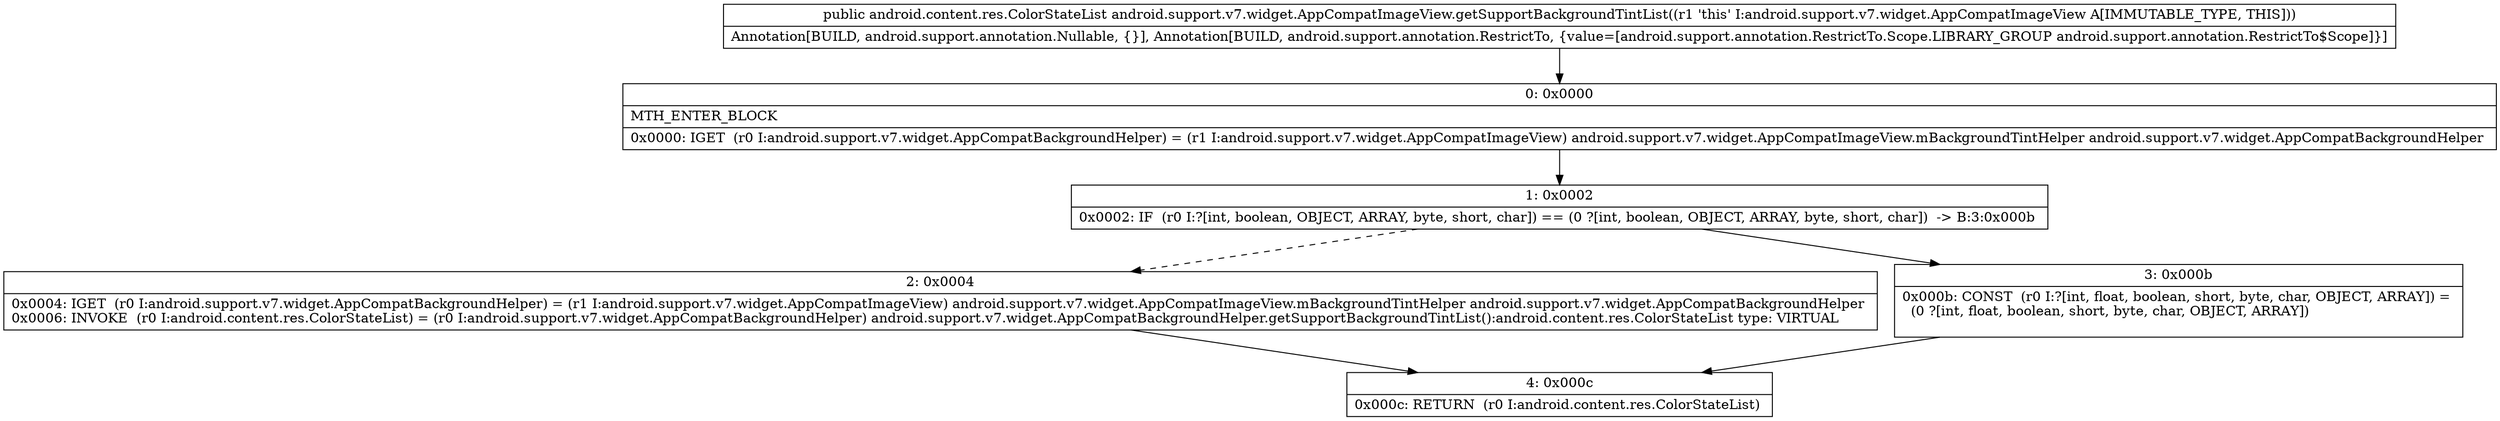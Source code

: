 digraph "CFG forandroid.support.v7.widget.AppCompatImageView.getSupportBackgroundTintList()Landroid\/content\/res\/ColorStateList;" {
Node_0 [shape=record,label="{0\:\ 0x0000|MTH_ENTER_BLOCK\l|0x0000: IGET  (r0 I:android.support.v7.widget.AppCompatBackgroundHelper) = (r1 I:android.support.v7.widget.AppCompatImageView) android.support.v7.widget.AppCompatImageView.mBackgroundTintHelper android.support.v7.widget.AppCompatBackgroundHelper \l}"];
Node_1 [shape=record,label="{1\:\ 0x0002|0x0002: IF  (r0 I:?[int, boolean, OBJECT, ARRAY, byte, short, char]) == (0 ?[int, boolean, OBJECT, ARRAY, byte, short, char])  \-\> B:3:0x000b \l}"];
Node_2 [shape=record,label="{2\:\ 0x0004|0x0004: IGET  (r0 I:android.support.v7.widget.AppCompatBackgroundHelper) = (r1 I:android.support.v7.widget.AppCompatImageView) android.support.v7.widget.AppCompatImageView.mBackgroundTintHelper android.support.v7.widget.AppCompatBackgroundHelper \l0x0006: INVOKE  (r0 I:android.content.res.ColorStateList) = (r0 I:android.support.v7.widget.AppCompatBackgroundHelper) android.support.v7.widget.AppCompatBackgroundHelper.getSupportBackgroundTintList():android.content.res.ColorStateList type: VIRTUAL \l}"];
Node_3 [shape=record,label="{3\:\ 0x000b|0x000b: CONST  (r0 I:?[int, float, boolean, short, byte, char, OBJECT, ARRAY]) = \l  (0 ?[int, float, boolean, short, byte, char, OBJECT, ARRAY])\l \l}"];
Node_4 [shape=record,label="{4\:\ 0x000c|0x000c: RETURN  (r0 I:android.content.res.ColorStateList) \l}"];
MethodNode[shape=record,label="{public android.content.res.ColorStateList android.support.v7.widget.AppCompatImageView.getSupportBackgroundTintList((r1 'this' I:android.support.v7.widget.AppCompatImageView A[IMMUTABLE_TYPE, THIS]))  | Annotation[BUILD, android.support.annotation.Nullable, \{\}], Annotation[BUILD, android.support.annotation.RestrictTo, \{value=[android.support.annotation.RestrictTo.Scope.LIBRARY_GROUP android.support.annotation.RestrictTo$Scope]\}]\l}"];
MethodNode -> Node_0;
Node_0 -> Node_1;
Node_1 -> Node_2[style=dashed];
Node_1 -> Node_3;
Node_2 -> Node_4;
Node_3 -> Node_4;
}

